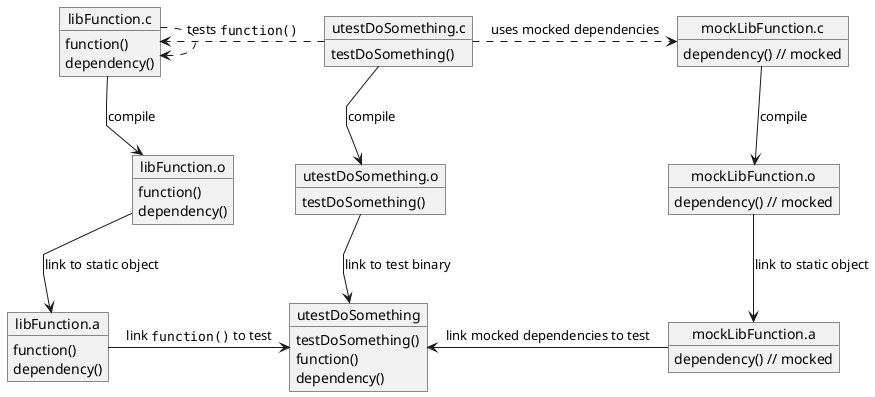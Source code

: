 @startuml
skinparam linetype polyline

object "libFunction.c" as libFunc_c {
	function()
	dependency()
}
object "libFunction.o" as libFunc_o {
	function()
	dependency()
}
/'
object "libFunction.so" as libFunc_so {
	function()
	dependency()
}
'/
object "libFunction.a" as libFunc_a {
	function()
	dependency()
}

object "utestDoSomething.c" as utestDoSome_c {
	testDoSomething()
}
object "utestDoSomething.o" as utestDoSome_o {
	testDoSomething()
}
object "utestDoSomething" as utestDoSome_bin {
	testDoSomething()
	function()
	dependency()
	'dependency() // mocked
}

object "mockLibFunction.c" as mockLibFunc_c {
	dependency() // mocked
}
object "mockLibFunction.o" as mockLibFunc_o {
	dependency() // mocked
}
/'
object "mockLibFunction.so" as mockLibFunc_so {
	dependency() // mocked
}
'/
object "mockLibFunction.a" as mockLibFunc_a {
	dependency() // mocked
}

libFunc_c .> libFunc_c /': depends on ""dependency()""'/
libFunc_c --> libFunc_o : compile
'libFunc_o --> libFunc_so : link to shared object
libFunc_o --> libFunc_a : link to static object

utestDoSome_c .> libFunc_c : tests ""function()""
utestDoSome_c .> mockLibFunc_c : uses mocked dependencies
utestDoSome_c --> utestDoSome_o : compile
utestDoSome_o --> utestDoSome_bin : link to test binary

mockLibFunc_c --> mockLibFunc_o : compile
'mockLibFunc_o --> mockLibFunc_so : link to shared object
mockLibFunc_o --> mockLibFunc_a : link to static object

libFunc_a -> utestDoSome_bin : link ""function()"" to test
mockLibFunc_a -> utestDoSome_bin : link mocked dependencies to test

libFunc_c -[hidden]-> libFunc_o
libFunc_o -[hidden]-> libFunc_a
'libFunc_o -[hidden]-> libFunc_so

utestDoSome_c -[hidden]-> utestDoSome_o
utestDoSome_o -[hidden]-> utestDoSome_bin

libFunc_c -[hidden]> utestDoSome_c
utestDoSome_c -[hidden]> mockLibFunc_c

libFunc_o -[hidden]> utestDoSome_o
utestDoSome_o -[hidden]> mockLibFunc_o

'libFunc_so -[hidden]> libFunc_a
libFunc_a -[hidden]> utestDoSome_bin
'utestDoSome_bin -[hidden]> mockLibFunc_so
utestDoSome_bin -[hidden]> mockLibFunc_a
'mockLibFunc_so -[hidden]> mockLibFunc_a


@enduml
